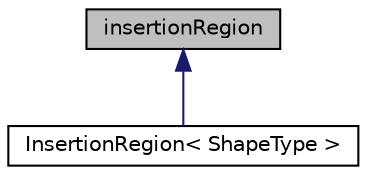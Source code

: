 digraph "insertionRegion"
{
 // LATEX_PDF_SIZE
  edge [fontname="Helvetica",fontsize="10",labelfontname="Helvetica",labelfontsize="10"];
  node [fontname="Helvetica",fontsize="10",shape=record];
  Node1 [label="insertionRegion",height=0.2,width=0.4,color="black", fillcolor="grey75", style="filled", fontcolor="black",tooltip="This class defines all the necessary enteties for defining an insertion region."];
  Node1 -> Node2 [dir="back",color="midnightblue",fontsize="10",style="solid",fontname="Helvetica"];
  Node2 [label="InsertionRegion\< ShapeType \>",height=0.2,width=0.4,color="black", fillcolor="white", style="filled",URL="$classpFlow_1_1InsertionRegion.html",tooltip="This manages insertion of particles from a region based on the ShapeType."];
}
